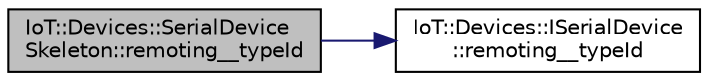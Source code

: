 digraph "IoT::Devices::SerialDeviceSkeleton::remoting__typeId"
{
 // LATEX_PDF_SIZE
  edge [fontname="Helvetica",fontsize="10",labelfontname="Helvetica",labelfontsize="10"];
  node [fontname="Helvetica",fontsize="10",shape=record];
  rankdir="LR";
  Node1 [label="IoT::Devices::SerialDevice\lSkeleton::remoting__typeId",height=0.2,width=0.4,color="black", fillcolor="grey75", style="filled", fontcolor="black",tooltip="Destroys a SerialDeviceSkeleton."];
  Node1 -> Node2 [color="midnightblue",fontsize="10",style="solid",fontname="Helvetica"];
  Node2 [label="IoT::Devices::ISerialDevice\l::remoting__typeId",height=0.2,width=0.4,color="black", fillcolor="white", style="filled",URL="$classIoT_1_1Devices_1_1ISerialDevice.html#a09917122e080f1fffa6bbf9211118ebb",tooltip=" "];
}
